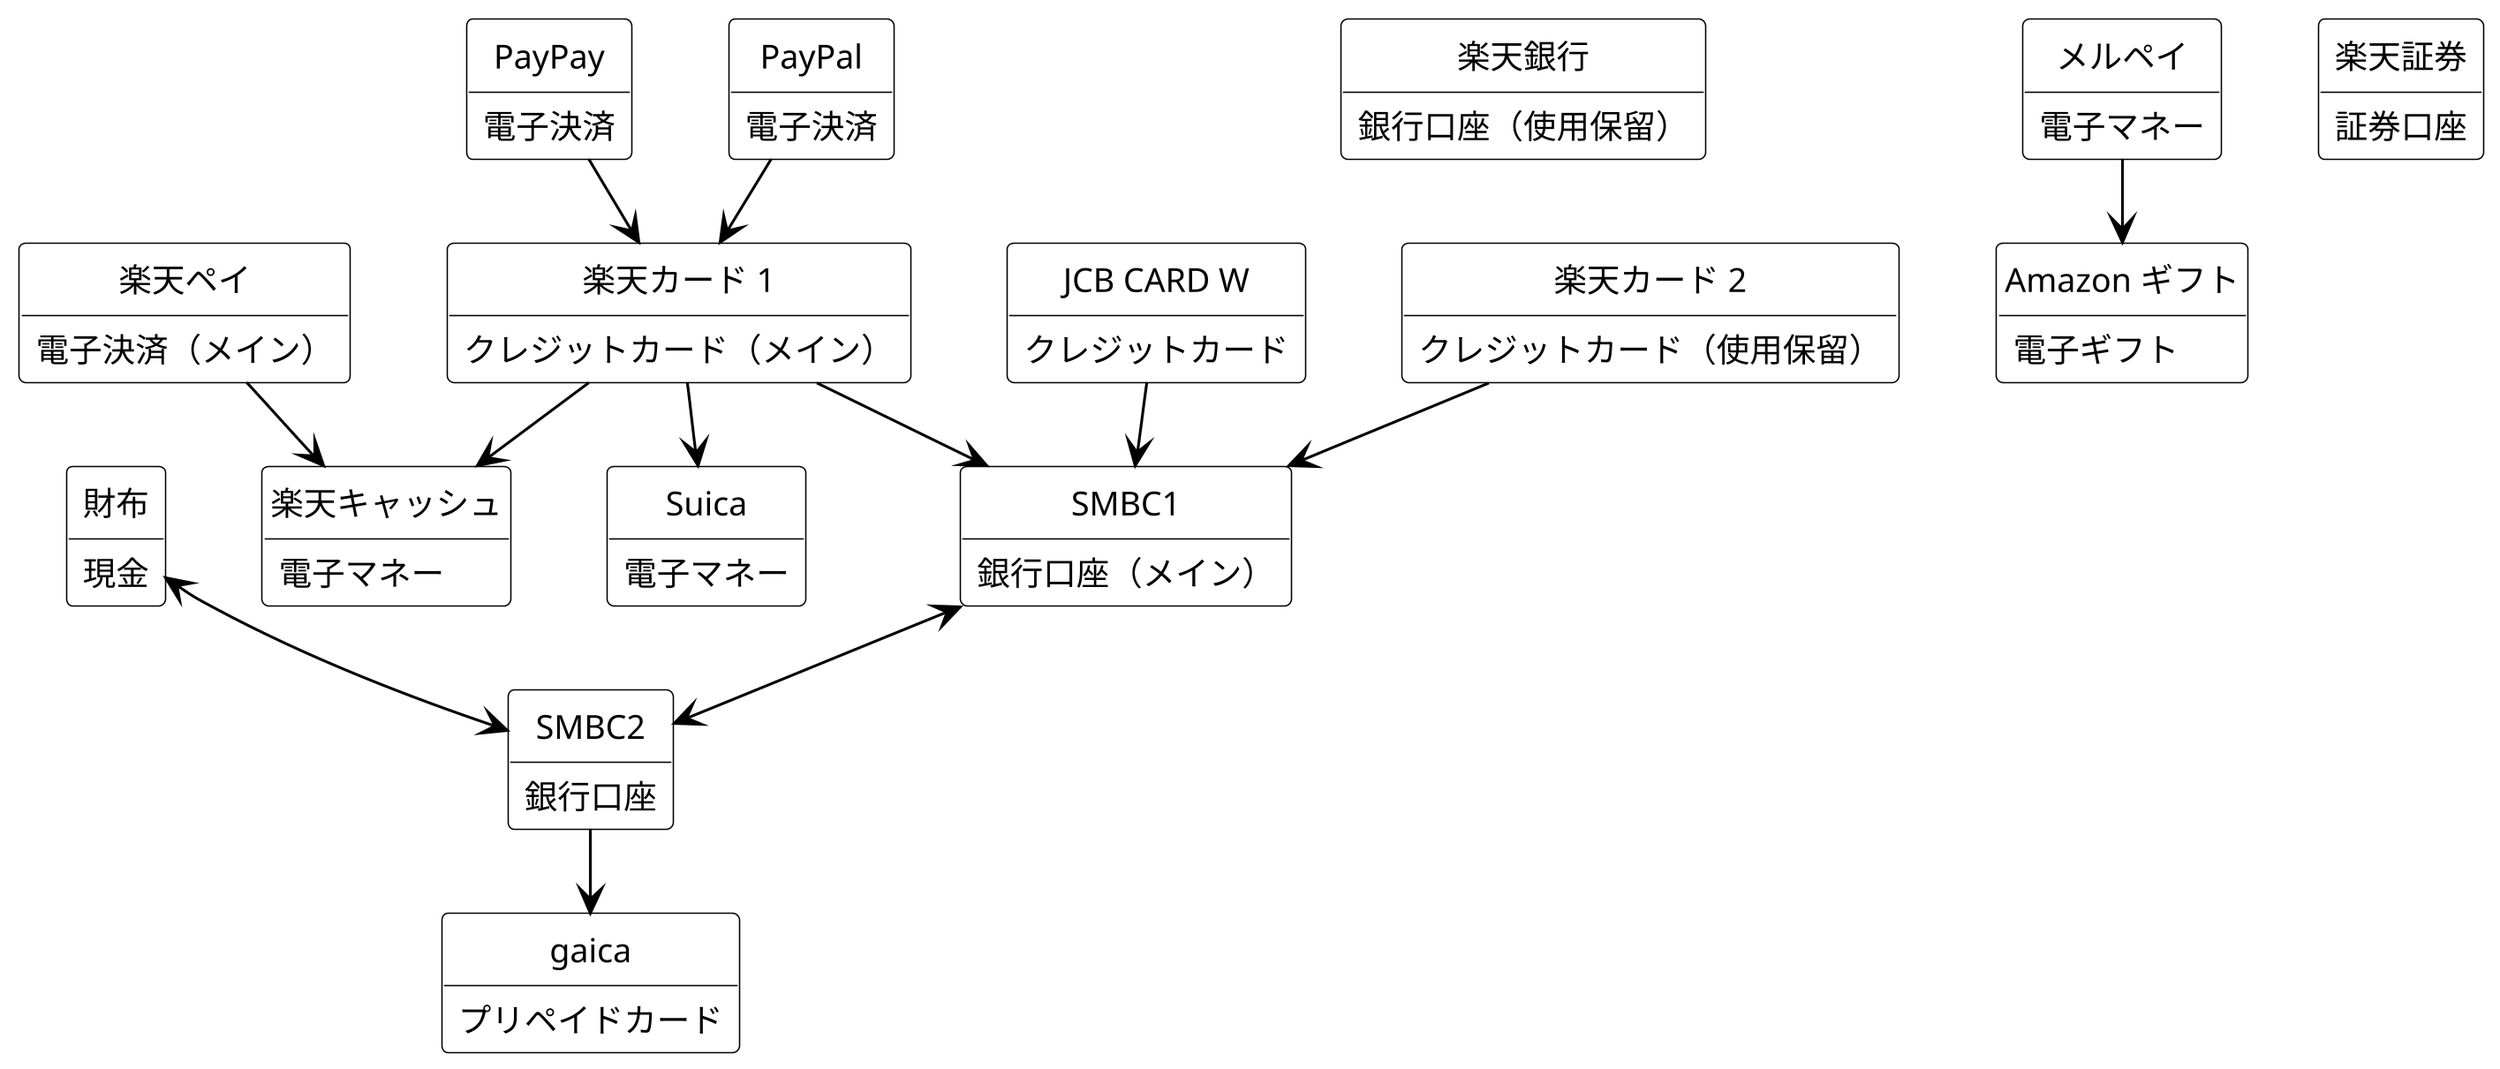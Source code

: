 @startuml

hide circle
hide empty fields
hide empty methods

skinparam class {
    backGroundColor white
    borderColor black
    arrowColor black
}

skinparam {
    shadowing false
    ranksep 30
    dpi 300
    arrowThickness 1
    defaultFontSize 12
    arrowFontSize 8
}

skinparam class {
    backGroundColor white
}

class "財布" as wallet{
    現金
}

class "SMBC1" as smbc1 {
    銀行口座（メイン）
}

class "SMBC2" as smbc2 {
    銀行口座
}

class "楽天銀行" as rakutenbank {
    銀行口座（使用保留）
}

class "楽天ペイ" as rakutenpay {
    電子決済（メイン）
}

class "楽天キャッシュ" as rakutencash {
    電子マネー
}

class "PayPay" as paypay {
    電子決済
}

class "Suica" as suica {
    電子マネー
}

class "gaica" as gaica {
    プリペイドカード
}

class "メルペイ" as merpay {
    電子マネー
}

class "Amazon ギフト" as amazongift {
    電子ギフト
}

class "楽天証券" as rakutensec {
    証券口座
}

class "楽天カード 1" as rakutencard1 {
    クレジットカード（メイン）
}

class "JCB CARD W" as jcbcardw {
    クレジットカード
}

class "楽天カード 2" as rakutencard2 {
    クレジットカード（使用保留）
}

class "PayPal" as paypal {
    電子決済
}


smbc1 <--> smbc2
rakutencard1 --> smbc1
rakutencard1 --> suica
rakutencard1 --> rakutencash
jcbcardw --> smbc1
rakutencard2 --> smbc1
smbc2 --> gaica
wallet <--> smbc2
rakutenpay --> rakutencash
paypay --> rakutencard1
merpay --> amazongift
paypal --> rakutencard1


@enduml